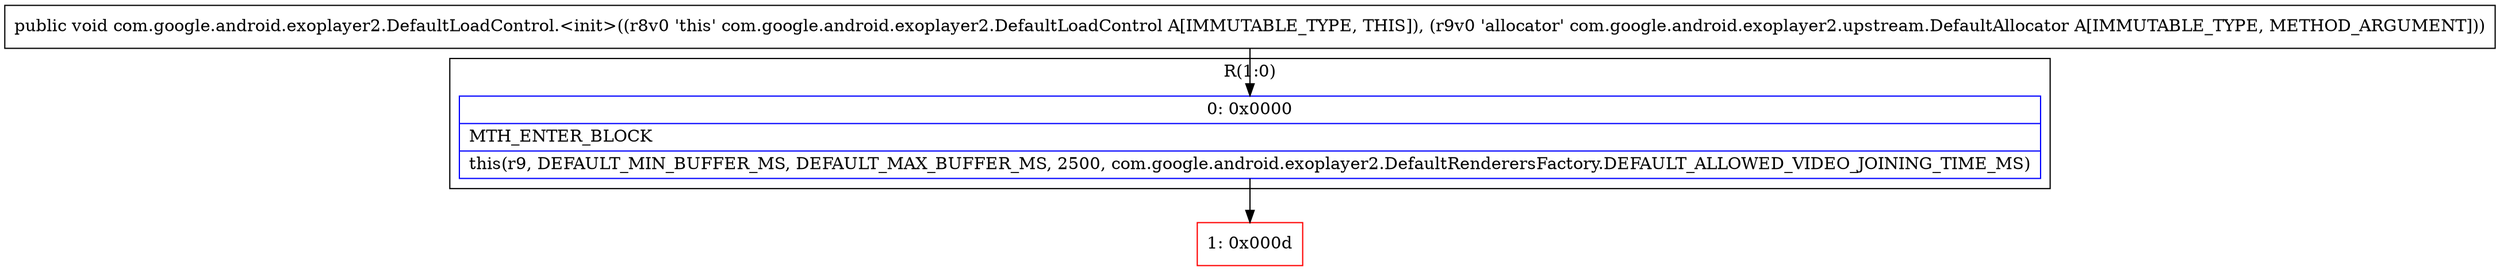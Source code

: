 digraph "CFG forcom.google.android.exoplayer2.DefaultLoadControl.\<init\>(Lcom\/google\/android\/exoplayer2\/upstream\/DefaultAllocator;)V" {
subgraph cluster_Region_1618204106 {
label = "R(1:0)";
node [shape=record,color=blue];
Node_0 [shape=record,label="{0\:\ 0x0000|MTH_ENTER_BLOCK\l|this(r9, DEFAULT_MIN_BUFFER_MS, DEFAULT_MAX_BUFFER_MS, 2500, com.google.android.exoplayer2.DefaultRenderersFactory.DEFAULT_ALLOWED_VIDEO_JOINING_TIME_MS)\l}"];
}
Node_1 [shape=record,color=red,label="{1\:\ 0x000d}"];
MethodNode[shape=record,label="{public void com.google.android.exoplayer2.DefaultLoadControl.\<init\>((r8v0 'this' com.google.android.exoplayer2.DefaultLoadControl A[IMMUTABLE_TYPE, THIS]), (r9v0 'allocator' com.google.android.exoplayer2.upstream.DefaultAllocator A[IMMUTABLE_TYPE, METHOD_ARGUMENT])) }"];
MethodNode -> Node_0;
Node_0 -> Node_1;
}

